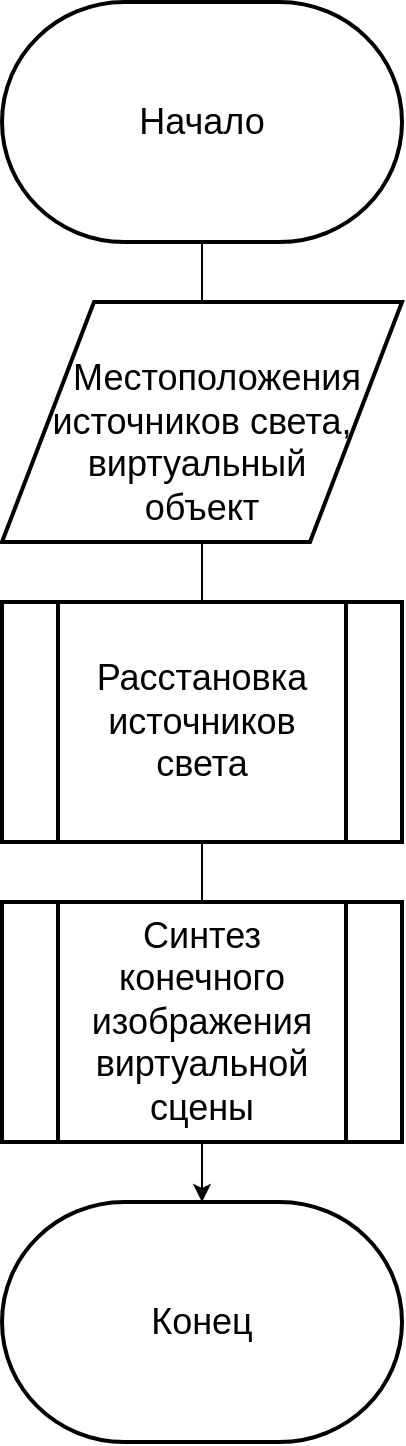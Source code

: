 <mxfile version="21.1.2" type="device">
  <diagram name="Страница 1" id="vSN0zOsbVQ_ziBr6iRNW">
    <mxGraphModel dx="2058" dy="1188" grid="1" gridSize="10" guides="1" tooltips="1" connect="1" arrows="1" fold="1" page="1" pageScale="1" pageWidth="827" pageHeight="1169" math="0" shadow="0">
      <root>
        <mxCell id="0" />
        <mxCell id="1" parent="0" />
        <mxCell id="NfnfCwqI7M4uG_9BYdU6-4" style="edgeStyle=orthogonalEdgeStyle;rounded=0;orthogonalLoop=1;jettySize=auto;html=1;exitX=0.5;exitY=1;exitDx=0;exitDy=0;exitPerimeter=0;entryX=0.5;entryY=0;entryDx=0;entryDy=0;endArrow=none;endFill=0;" parent="1" source="NfnfCwqI7M4uG_9BYdU6-1" target="NfnfCwqI7M4uG_9BYdU6-3" edge="1">
          <mxGeometry relative="1" as="geometry" />
        </mxCell>
        <mxCell id="NfnfCwqI7M4uG_9BYdU6-1" value="Начало" style="strokeWidth=2;html=1;shape=mxgraph.flowchart.terminator;whiteSpace=wrap;fontSize=18;" parent="1" vertex="1">
          <mxGeometry x="314" y="10" width="200" height="120" as="geometry" />
        </mxCell>
        <mxCell id="NfnfCwqI7M4uG_9BYdU6-2" value="Конец" style="strokeWidth=2;html=1;shape=mxgraph.flowchart.terminator;whiteSpace=wrap;fontSize=18;" parent="1" vertex="1">
          <mxGeometry x="314" y="610" width="200" height="120" as="geometry" />
        </mxCell>
        <mxCell id="NfnfCwqI7M4uG_9BYdU6-6" style="edgeStyle=orthogonalEdgeStyle;rounded=0;orthogonalLoop=1;jettySize=auto;html=1;exitX=0.5;exitY=1;exitDx=0;exitDy=0;entryX=0.5;entryY=0;entryDx=0;entryDy=0;endArrow=none;endFill=0;" parent="1" source="NfnfCwqI7M4uG_9BYdU6-3" target="NfnfCwqI7M4uG_9BYdU6-5" edge="1">
          <mxGeometry relative="1" as="geometry" />
        </mxCell>
        <mxCell id="NfnfCwqI7M4uG_9BYdU6-3" value="&amp;nbsp; &amp;nbsp;&lt;br&gt;&amp;nbsp; &amp;nbsp;Местоположения источников света, &lt;br&gt;виртуальный&amp;nbsp;&lt;br style=&quot;font-size: 18px;&quot;&gt;объект" style="shape=parallelogram;html=1;strokeWidth=2;perimeter=parallelogramPerimeter;whiteSpace=wrap;rounded=0;arcSize=12;size=0.23;fontSize=18;" parent="1" vertex="1">
          <mxGeometry x="314" y="160" width="200" height="120" as="geometry" />
        </mxCell>
        <mxCell id="NfnfCwqI7M4uG_9BYdU6-8" style="edgeStyle=orthogonalEdgeStyle;rounded=0;orthogonalLoop=1;jettySize=auto;html=1;exitX=0.5;exitY=1;exitDx=0;exitDy=0;entryX=0.5;entryY=0;entryDx=0;entryDy=0;endArrow=none;endFill=0;" parent="1" source="NfnfCwqI7M4uG_9BYdU6-5" target="Q0BGxJ1u2LFEOoA4-sqN-1" edge="1">
          <mxGeometry relative="1" as="geometry">
            <mxPoint x="414" y="460" as="targetPoint" />
          </mxGeometry>
        </mxCell>
        <mxCell id="NfnfCwqI7M4uG_9BYdU6-5" value="Расстановка источников света" style="verticalLabelPosition=middle;verticalAlign=middle;html=1;shape=process;whiteSpace=wrap;rounded=0;size=0.14;arcSize=6;strokeWidth=2;labelPosition=center;align=center;fontSize=18;" parent="1" vertex="1">
          <mxGeometry x="314" y="310" width="200" height="120" as="geometry" />
        </mxCell>
        <mxCell id="Q0BGxJ1u2LFEOoA4-sqN-2" style="edgeStyle=orthogonalEdgeStyle;rounded=0;orthogonalLoop=1;jettySize=auto;html=1;exitX=0.5;exitY=1;exitDx=0;exitDy=0;entryX=0.5;entryY=0;entryDx=0;entryDy=0;entryPerimeter=0;" parent="1" source="Q0BGxJ1u2LFEOoA4-sqN-1" target="NfnfCwqI7M4uG_9BYdU6-2" edge="1">
          <mxGeometry relative="1" as="geometry" />
        </mxCell>
        <mxCell id="Q0BGxJ1u2LFEOoA4-sqN-1" value="Синтез конечного изображения виртуальной сцены" style="verticalLabelPosition=middle;verticalAlign=middle;html=1;shape=process;whiteSpace=wrap;rounded=0;size=0.14;arcSize=6;strokeWidth=2;labelPosition=center;align=center;fontSize=18;" parent="1" vertex="1">
          <mxGeometry x="314" y="460" width="200" height="120" as="geometry" />
        </mxCell>
      </root>
    </mxGraphModel>
  </diagram>
</mxfile>
